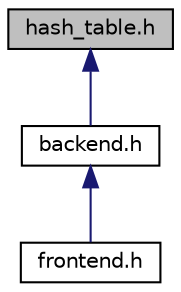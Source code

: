 digraph "hash_table.h"
{
 // LATEX_PDF_SIZE
  edge [fontname="Helvetica",fontsize="10",labelfontname="Helvetica",labelfontsize="10"];
  node [fontname="Helvetica",fontsize="10",shape=record];
  Node1 [label="hash_table.h",height=0.2,width=0.4,color="black", fillcolor="grey75", style="filled", fontcolor="black",tooltip="Simple hash table that maps integer keys to string values."];
  Node1 -> Node2 [dir="back",color="midnightblue",fontsize="10",style="solid"];
  Node2 [label="backend.h",height=0.2,width=0.4,color="black", fillcolor="white", style="filled",URL="$backend_8h.html",tooltip="Backend functions for a functioning database (e.g. to be used by a store)"];
  Node2 -> Node3 [dir="back",color="midnightblue",fontsize="10",style="solid"];
  Node3 [label="frontend.h",height=0.2,width=0.4,color="black", fillcolor="white", style="filled",URL="$frontend_8h.html",tooltip="Frontend functions for a functioning database (e.g. to be used by a store)"];
}

